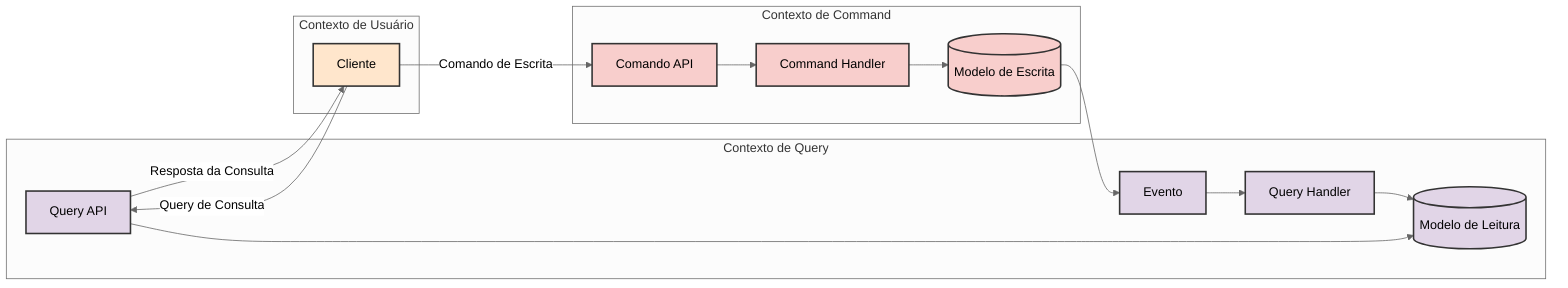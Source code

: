 %%{init: {'theme':'neutral'}}%%
graph LR
    subgraph Contexto de Command
        A[Comando API] --> B[Command Handler]
        B --> C[(Modelo de Escrita )]
    end
    
    subgraph Contexto de Query
        C --> D[Evento]
        D --> E[Query Handler]
        E --> F[(Modelo de Leitura)]
        H[Query API]
    end
    
    subgraph Contexto de Usuário 
        G[Cliente]
        G -->|Comando de Escrita| A
        G -->|Query de Consulta| H
        H --> F
        H -->|Resposta da Consulta| G
    end

style A fill:#F8CECC,stroke:#333,stroke-width:2px
style B fill:#F8CECC,stroke:#333,stroke-width:2px
style C fill:#F8CECC,stroke:#333,stroke-width:2px
style G fill:#FFE6CC,stroke:#333,stroke-width:2px
style D fill:#E1D5E7,stroke:#333,stroke-width:2px
style E fill:#E1D5E7,stroke:#333,stroke-width:2px
style F fill:#E1D5E7,stroke:#333,stroke-width:2px  
style H fill:#E1D5E7,stroke:#333,stroke-width:2px
